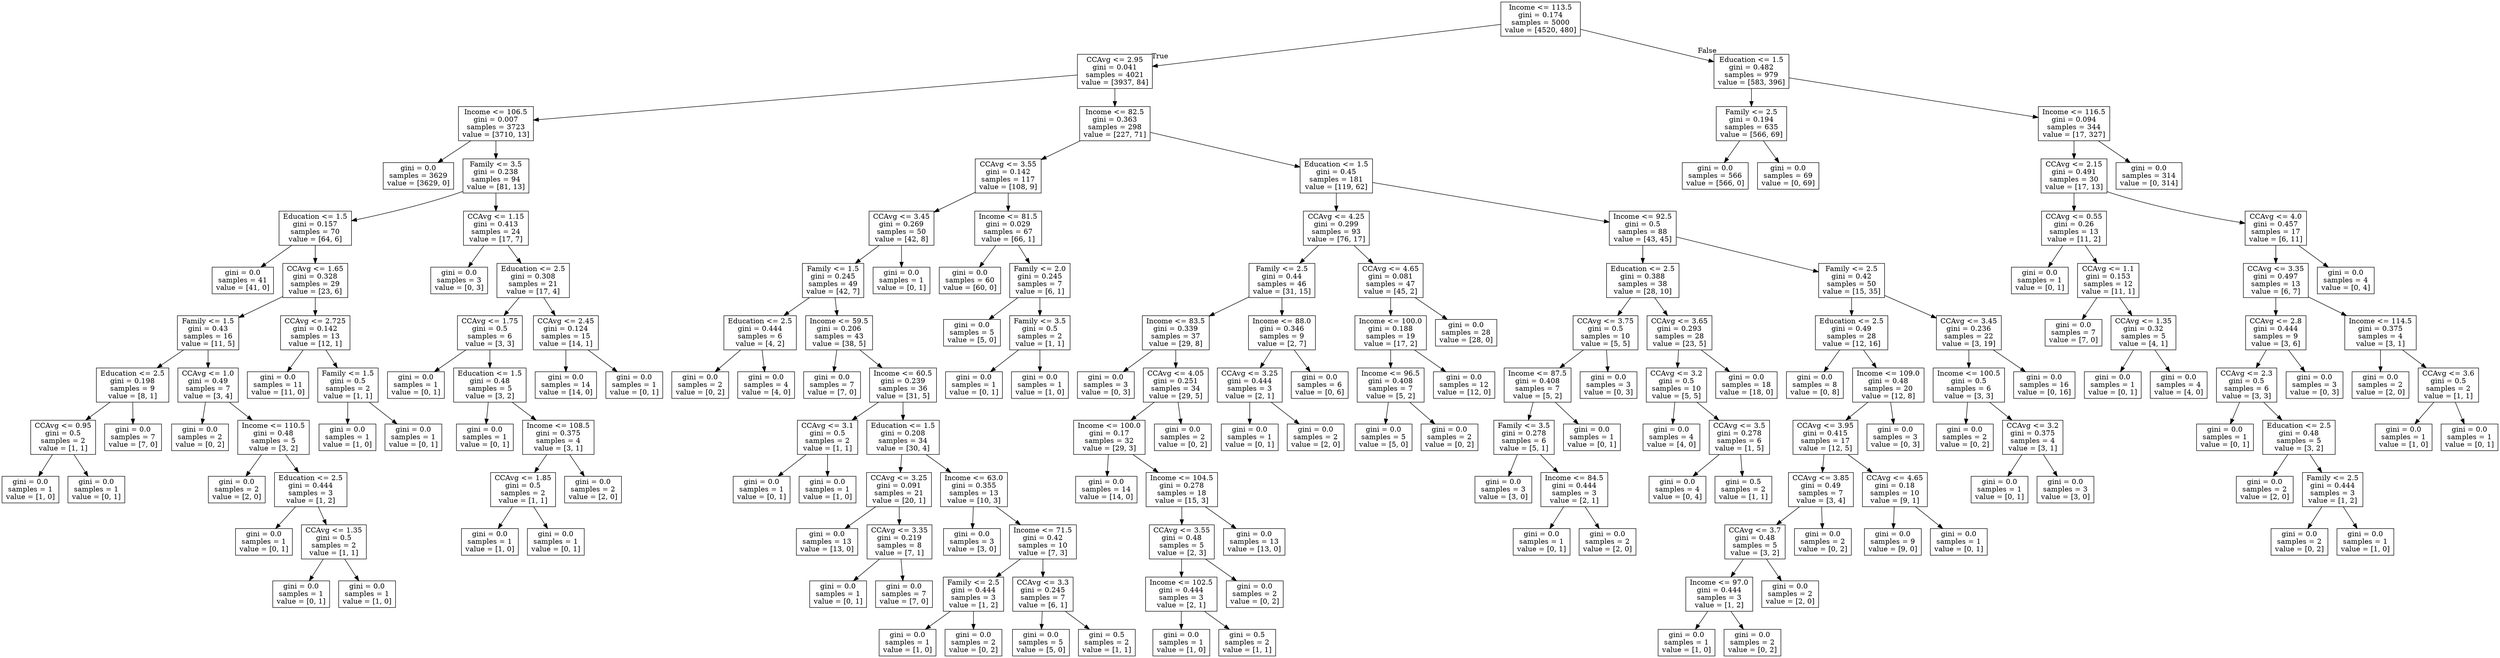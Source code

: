 digraph Tree {
node [shape=box] ;
0 [label="Income <= 113.5\ngini = 0.174\nsamples = 5000\nvalue = [4520, 480]"] ;
1 [label="CCAvg <= 2.95\ngini = 0.041\nsamples = 4021\nvalue = [3937, 84]"] ;
0 -> 1 [labeldistance=2.5, labelangle=45, headlabel="True"] ;
2 [label="Income <= 106.5\ngini = 0.007\nsamples = 3723\nvalue = [3710, 13]"] ;
1 -> 2 ;
3 [label="gini = 0.0\nsamples = 3629\nvalue = [3629, 0]"] ;
2 -> 3 ;
4 [label="Family <= 3.5\ngini = 0.238\nsamples = 94\nvalue = [81, 13]"] ;
2 -> 4 ;
5 [label="Education <= 1.5\ngini = 0.157\nsamples = 70\nvalue = [64, 6]"] ;
4 -> 5 ;
6 [label="gini = 0.0\nsamples = 41\nvalue = [41, 0]"] ;
5 -> 6 ;
7 [label="CCAvg <= 1.65\ngini = 0.328\nsamples = 29\nvalue = [23, 6]"] ;
5 -> 7 ;
8 [label="Family <= 1.5\ngini = 0.43\nsamples = 16\nvalue = [11, 5]"] ;
7 -> 8 ;
9 [label="Education <= 2.5\ngini = 0.198\nsamples = 9\nvalue = [8, 1]"] ;
8 -> 9 ;
10 [label="CCAvg <= 0.95\ngini = 0.5\nsamples = 2\nvalue = [1, 1]"] ;
9 -> 10 ;
11 [label="gini = 0.0\nsamples = 1\nvalue = [1, 0]"] ;
10 -> 11 ;
12 [label="gini = 0.0\nsamples = 1\nvalue = [0, 1]"] ;
10 -> 12 ;
13 [label="gini = 0.0\nsamples = 7\nvalue = [7, 0]"] ;
9 -> 13 ;
14 [label="CCAvg <= 1.0\ngini = 0.49\nsamples = 7\nvalue = [3, 4]"] ;
8 -> 14 ;
15 [label="gini = 0.0\nsamples = 2\nvalue = [0, 2]"] ;
14 -> 15 ;
16 [label="Income <= 110.5\ngini = 0.48\nsamples = 5\nvalue = [3, 2]"] ;
14 -> 16 ;
17 [label="gini = 0.0\nsamples = 2\nvalue = [2, 0]"] ;
16 -> 17 ;
18 [label="Education <= 2.5\ngini = 0.444\nsamples = 3\nvalue = [1, 2]"] ;
16 -> 18 ;
19 [label="gini = 0.0\nsamples = 1\nvalue = [0, 1]"] ;
18 -> 19 ;
20 [label="CCAvg <= 1.35\ngini = 0.5\nsamples = 2\nvalue = [1, 1]"] ;
18 -> 20 ;
21 [label="gini = 0.0\nsamples = 1\nvalue = [0, 1]"] ;
20 -> 21 ;
22 [label="gini = 0.0\nsamples = 1\nvalue = [1, 0]"] ;
20 -> 22 ;
23 [label="CCAvg <= 2.725\ngini = 0.142\nsamples = 13\nvalue = [12, 1]"] ;
7 -> 23 ;
24 [label="gini = 0.0\nsamples = 11\nvalue = [11, 0]"] ;
23 -> 24 ;
25 [label="Family <= 1.5\ngini = 0.5\nsamples = 2\nvalue = [1, 1]"] ;
23 -> 25 ;
26 [label="gini = 0.0\nsamples = 1\nvalue = [1, 0]"] ;
25 -> 26 ;
27 [label="gini = 0.0\nsamples = 1\nvalue = [0, 1]"] ;
25 -> 27 ;
28 [label="CCAvg <= 1.15\ngini = 0.413\nsamples = 24\nvalue = [17, 7]"] ;
4 -> 28 ;
29 [label="gini = 0.0\nsamples = 3\nvalue = [0, 3]"] ;
28 -> 29 ;
30 [label="Education <= 2.5\ngini = 0.308\nsamples = 21\nvalue = [17, 4]"] ;
28 -> 30 ;
31 [label="CCAvg <= 1.75\ngini = 0.5\nsamples = 6\nvalue = [3, 3]"] ;
30 -> 31 ;
32 [label="gini = 0.0\nsamples = 1\nvalue = [0, 1]"] ;
31 -> 32 ;
33 [label="Education <= 1.5\ngini = 0.48\nsamples = 5\nvalue = [3, 2]"] ;
31 -> 33 ;
34 [label="gini = 0.0\nsamples = 1\nvalue = [0, 1]"] ;
33 -> 34 ;
35 [label="Income <= 108.5\ngini = 0.375\nsamples = 4\nvalue = [3, 1]"] ;
33 -> 35 ;
36 [label="CCAvg <= 1.85\ngini = 0.5\nsamples = 2\nvalue = [1, 1]"] ;
35 -> 36 ;
37 [label="gini = 0.0\nsamples = 1\nvalue = [1, 0]"] ;
36 -> 37 ;
38 [label="gini = 0.0\nsamples = 1\nvalue = [0, 1]"] ;
36 -> 38 ;
39 [label="gini = 0.0\nsamples = 2\nvalue = [2, 0]"] ;
35 -> 39 ;
40 [label="CCAvg <= 2.45\ngini = 0.124\nsamples = 15\nvalue = [14, 1]"] ;
30 -> 40 ;
41 [label="gini = 0.0\nsamples = 14\nvalue = [14, 0]"] ;
40 -> 41 ;
42 [label="gini = 0.0\nsamples = 1\nvalue = [0, 1]"] ;
40 -> 42 ;
43 [label="Income <= 82.5\ngini = 0.363\nsamples = 298\nvalue = [227, 71]"] ;
1 -> 43 ;
44 [label="CCAvg <= 3.55\ngini = 0.142\nsamples = 117\nvalue = [108, 9]"] ;
43 -> 44 ;
45 [label="CCAvg <= 3.45\ngini = 0.269\nsamples = 50\nvalue = [42, 8]"] ;
44 -> 45 ;
46 [label="Family <= 1.5\ngini = 0.245\nsamples = 49\nvalue = [42, 7]"] ;
45 -> 46 ;
47 [label="Education <= 2.5\ngini = 0.444\nsamples = 6\nvalue = [4, 2]"] ;
46 -> 47 ;
48 [label="gini = 0.0\nsamples = 2\nvalue = [0, 2]"] ;
47 -> 48 ;
49 [label="gini = 0.0\nsamples = 4\nvalue = [4, 0]"] ;
47 -> 49 ;
50 [label="Income <= 59.5\ngini = 0.206\nsamples = 43\nvalue = [38, 5]"] ;
46 -> 50 ;
51 [label="gini = 0.0\nsamples = 7\nvalue = [7, 0]"] ;
50 -> 51 ;
52 [label="Income <= 60.5\ngini = 0.239\nsamples = 36\nvalue = [31, 5]"] ;
50 -> 52 ;
53 [label="CCAvg <= 3.1\ngini = 0.5\nsamples = 2\nvalue = [1, 1]"] ;
52 -> 53 ;
54 [label="gini = 0.0\nsamples = 1\nvalue = [0, 1]"] ;
53 -> 54 ;
55 [label="gini = 0.0\nsamples = 1\nvalue = [1, 0]"] ;
53 -> 55 ;
56 [label="Education <= 1.5\ngini = 0.208\nsamples = 34\nvalue = [30, 4]"] ;
52 -> 56 ;
57 [label="CCAvg <= 3.25\ngini = 0.091\nsamples = 21\nvalue = [20, 1]"] ;
56 -> 57 ;
58 [label="gini = 0.0\nsamples = 13\nvalue = [13, 0]"] ;
57 -> 58 ;
59 [label="CCAvg <= 3.35\ngini = 0.219\nsamples = 8\nvalue = [7, 1]"] ;
57 -> 59 ;
60 [label="gini = 0.0\nsamples = 1\nvalue = [0, 1]"] ;
59 -> 60 ;
61 [label="gini = 0.0\nsamples = 7\nvalue = [7, 0]"] ;
59 -> 61 ;
62 [label="Income <= 63.0\ngini = 0.355\nsamples = 13\nvalue = [10, 3]"] ;
56 -> 62 ;
63 [label="gini = 0.0\nsamples = 3\nvalue = [3, 0]"] ;
62 -> 63 ;
64 [label="Income <= 71.5\ngini = 0.42\nsamples = 10\nvalue = [7, 3]"] ;
62 -> 64 ;
65 [label="Family <= 2.5\ngini = 0.444\nsamples = 3\nvalue = [1, 2]"] ;
64 -> 65 ;
66 [label="gini = 0.0\nsamples = 1\nvalue = [1, 0]"] ;
65 -> 66 ;
67 [label="gini = 0.0\nsamples = 2\nvalue = [0, 2]"] ;
65 -> 67 ;
68 [label="CCAvg <= 3.3\ngini = 0.245\nsamples = 7\nvalue = [6, 1]"] ;
64 -> 68 ;
69 [label="gini = 0.0\nsamples = 5\nvalue = [5, 0]"] ;
68 -> 69 ;
70 [label="gini = 0.5\nsamples = 2\nvalue = [1, 1]"] ;
68 -> 70 ;
71 [label="gini = 0.0\nsamples = 1\nvalue = [0, 1]"] ;
45 -> 71 ;
72 [label="Income <= 81.5\ngini = 0.029\nsamples = 67\nvalue = [66, 1]"] ;
44 -> 72 ;
73 [label="gini = 0.0\nsamples = 60\nvalue = [60, 0]"] ;
72 -> 73 ;
74 [label="Family <= 2.0\ngini = 0.245\nsamples = 7\nvalue = [6, 1]"] ;
72 -> 74 ;
75 [label="gini = 0.0\nsamples = 5\nvalue = [5, 0]"] ;
74 -> 75 ;
76 [label="Family <= 3.5\ngini = 0.5\nsamples = 2\nvalue = [1, 1]"] ;
74 -> 76 ;
77 [label="gini = 0.0\nsamples = 1\nvalue = [0, 1]"] ;
76 -> 77 ;
78 [label="gini = 0.0\nsamples = 1\nvalue = [1, 0]"] ;
76 -> 78 ;
79 [label="Education <= 1.5\ngini = 0.45\nsamples = 181\nvalue = [119, 62]"] ;
43 -> 79 ;
80 [label="CCAvg <= 4.25\ngini = 0.299\nsamples = 93\nvalue = [76, 17]"] ;
79 -> 80 ;
81 [label="Family <= 2.5\ngini = 0.44\nsamples = 46\nvalue = [31, 15]"] ;
80 -> 81 ;
82 [label="Income <= 83.5\ngini = 0.339\nsamples = 37\nvalue = [29, 8]"] ;
81 -> 82 ;
83 [label="gini = 0.0\nsamples = 3\nvalue = [0, 3]"] ;
82 -> 83 ;
84 [label="CCAvg <= 4.05\ngini = 0.251\nsamples = 34\nvalue = [29, 5]"] ;
82 -> 84 ;
85 [label="Income <= 100.0\ngini = 0.17\nsamples = 32\nvalue = [29, 3]"] ;
84 -> 85 ;
86 [label="gini = 0.0\nsamples = 14\nvalue = [14, 0]"] ;
85 -> 86 ;
87 [label="Income <= 104.5\ngini = 0.278\nsamples = 18\nvalue = [15, 3]"] ;
85 -> 87 ;
88 [label="CCAvg <= 3.55\ngini = 0.48\nsamples = 5\nvalue = [2, 3]"] ;
87 -> 88 ;
89 [label="Income <= 102.5\ngini = 0.444\nsamples = 3\nvalue = [2, 1]"] ;
88 -> 89 ;
90 [label="gini = 0.0\nsamples = 1\nvalue = [1, 0]"] ;
89 -> 90 ;
91 [label="gini = 0.5\nsamples = 2\nvalue = [1, 1]"] ;
89 -> 91 ;
92 [label="gini = 0.0\nsamples = 2\nvalue = [0, 2]"] ;
88 -> 92 ;
93 [label="gini = 0.0\nsamples = 13\nvalue = [13, 0]"] ;
87 -> 93 ;
94 [label="gini = 0.0\nsamples = 2\nvalue = [0, 2]"] ;
84 -> 94 ;
95 [label="Income <= 88.0\ngini = 0.346\nsamples = 9\nvalue = [2, 7]"] ;
81 -> 95 ;
96 [label="CCAvg <= 3.25\ngini = 0.444\nsamples = 3\nvalue = [2, 1]"] ;
95 -> 96 ;
97 [label="gini = 0.0\nsamples = 1\nvalue = [0, 1]"] ;
96 -> 97 ;
98 [label="gini = 0.0\nsamples = 2\nvalue = [2, 0]"] ;
96 -> 98 ;
99 [label="gini = 0.0\nsamples = 6\nvalue = [0, 6]"] ;
95 -> 99 ;
100 [label="CCAvg <= 4.65\ngini = 0.081\nsamples = 47\nvalue = [45, 2]"] ;
80 -> 100 ;
101 [label="Income <= 100.0\ngini = 0.188\nsamples = 19\nvalue = [17, 2]"] ;
100 -> 101 ;
102 [label="Income <= 96.5\ngini = 0.408\nsamples = 7\nvalue = [5, 2]"] ;
101 -> 102 ;
103 [label="gini = 0.0\nsamples = 5\nvalue = [5, 0]"] ;
102 -> 103 ;
104 [label="gini = 0.0\nsamples = 2\nvalue = [0, 2]"] ;
102 -> 104 ;
105 [label="gini = 0.0\nsamples = 12\nvalue = [12, 0]"] ;
101 -> 105 ;
106 [label="gini = 0.0\nsamples = 28\nvalue = [28, 0]"] ;
100 -> 106 ;
107 [label="Income <= 92.5\ngini = 0.5\nsamples = 88\nvalue = [43, 45]"] ;
79 -> 107 ;
108 [label="Education <= 2.5\ngini = 0.388\nsamples = 38\nvalue = [28, 10]"] ;
107 -> 108 ;
109 [label="CCAvg <= 3.75\ngini = 0.5\nsamples = 10\nvalue = [5, 5]"] ;
108 -> 109 ;
110 [label="Income <= 87.5\ngini = 0.408\nsamples = 7\nvalue = [5, 2]"] ;
109 -> 110 ;
111 [label="Family <= 3.5\ngini = 0.278\nsamples = 6\nvalue = [5, 1]"] ;
110 -> 111 ;
112 [label="gini = 0.0\nsamples = 3\nvalue = [3, 0]"] ;
111 -> 112 ;
113 [label="Income <= 84.5\ngini = 0.444\nsamples = 3\nvalue = [2, 1]"] ;
111 -> 113 ;
114 [label="gini = 0.0\nsamples = 1\nvalue = [0, 1]"] ;
113 -> 114 ;
115 [label="gini = 0.0\nsamples = 2\nvalue = [2, 0]"] ;
113 -> 115 ;
116 [label="gini = 0.0\nsamples = 1\nvalue = [0, 1]"] ;
110 -> 116 ;
117 [label="gini = 0.0\nsamples = 3\nvalue = [0, 3]"] ;
109 -> 117 ;
118 [label="CCAvg <= 3.65\ngini = 0.293\nsamples = 28\nvalue = [23, 5]"] ;
108 -> 118 ;
119 [label="CCAvg <= 3.2\ngini = 0.5\nsamples = 10\nvalue = [5, 5]"] ;
118 -> 119 ;
120 [label="gini = 0.0\nsamples = 4\nvalue = [4, 0]"] ;
119 -> 120 ;
121 [label="CCAvg <= 3.5\ngini = 0.278\nsamples = 6\nvalue = [1, 5]"] ;
119 -> 121 ;
122 [label="gini = 0.0\nsamples = 4\nvalue = [0, 4]"] ;
121 -> 122 ;
123 [label="gini = 0.5\nsamples = 2\nvalue = [1, 1]"] ;
121 -> 123 ;
124 [label="gini = 0.0\nsamples = 18\nvalue = [18, 0]"] ;
118 -> 124 ;
125 [label="Family <= 2.5\ngini = 0.42\nsamples = 50\nvalue = [15, 35]"] ;
107 -> 125 ;
126 [label="Education <= 2.5\ngini = 0.49\nsamples = 28\nvalue = [12, 16]"] ;
125 -> 126 ;
127 [label="gini = 0.0\nsamples = 8\nvalue = [0, 8]"] ;
126 -> 127 ;
128 [label="Income <= 109.0\ngini = 0.48\nsamples = 20\nvalue = [12, 8]"] ;
126 -> 128 ;
129 [label="CCAvg <= 3.95\ngini = 0.415\nsamples = 17\nvalue = [12, 5]"] ;
128 -> 129 ;
130 [label="CCAvg <= 3.85\ngini = 0.49\nsamples = 7\nvalue = [3, 4]"] ;
129 -> 130 ;
131 [label="CCAvg <= 3.7\ngini = 0.48\nsamples = 5\nvalue = [3, 2]"] ;
130 -> 131 ;
132 [label="Income <= 97.0\ngini = 0.444\nsamples = 3\nvalue = [1, 2]"] ;
131 -> 132 ;
133 [label="gini = 0.0\nsamples = 1\nvalue = [1, 0]"] ;
132 -> 133 ;
134 [label="gini = 0.0\nsamples = 2\nvalue = [0, 2]"] ;
132 -> 134 ;
135 [label="gini = 0.0\nsamples = 2\nvalue = [2, 0]"] ;
131 -> 135 ;
136 [label="gini = 0.0\nsamples = 2\nvalue = [0, 2]"] ;
130 -> 136 ;
137 [label="CCAvg <= 4.65\ngini = 0.18\nsamples = 10\nvalue = [9, 1]"] ;
129 -> 137 ;
138 [label="gini = 0.0\nsamples = 9\nvalue = [9, 0]"] ;
137 -> 138 ;
139 [label="gini = 0.0\nsamples = 1\nvalue = [0, 1]"] ;
137 -> 139 ;
140 [label="gini = 0.0\nsamples = 3\nvalue = [0, 3]"] ;
128 -> 140 ;
141 [label="CCAvg <= 3.45\ngini = 0.236\nsamples = 22\nvalue = [3, 19]"] ;
125 -> 141 ;
142 [label="Income <= 100.5\ngini = 0.5\nsamples = 6\nvalue = [3, 3]"] ;
141 -> 142 ;
143 [label="gini = 0.0\nsamples = 2\nvalue = [0, 2]"] ;
142 -> 143 ;
144 [label="CCAvg <= 3.2\ngini = 0.375\nsamples = 4\nvalue = [3, 1]"] ;
142 -> 144 ;
145 [label="gini = 0.0\nsamples = 1\nvalue = [0, 1]"] ;
144 -> 145 ;
146 [label="gini = 0.0\nsamples = 3\nvalue = [3, 0]"] ;
144 -> 146 ;
147 [label="gini = 0.0\nsamples = 16\nvalue = [0, 16]"] ;
141 -> 147 ;
148 [label="Education <= 1.5\ngini = 0.482\nsamples = 979\nvalue = [583, 396]"] ;
0 -> 148 [labeldistance=2.5, labelangle=-45, headlabel="False"] ;
149 [label="Family <= 2.5\ngini = 0.194\nsamples = 635\nvalue = [566, 69]"] ;
148 -> 149 ;
150 [label="gini = 0.0\nsamples = 566\nvalue = [566, 0]"] ;
149 -> 150 ;
151 [label="gini = 0.0\nsamples = 69\nvalue = [0, 69]"] ;
149 -> 151 ;
152 [label="Income <= 116.5\ngini = 0.094\nsamples = 344\nvalue = [17, 327]"] ;
148 -> 152 ;
153 [label="CCAvg <= 2.15\ngini = 0.491\nsamples = 30\nvalue = [17, 13]"] ;
152 -> 153 ;
154 [label="CCAvg <= 0.55\ngini = 0.26\nsamples = 13\nvalue = [11, 2]"] ;
153 -> 154 ;
155 [label="gini = 0.0\nsamples = 1\nvalue = [0, 1]"] ;
154 -> 155 ;
156 [label="CCAvg <= 1.1\ngini = 0.153\nsamples = 12\nvalue = [11, 1]"] ;
154 -> 156 ;
157 [label="gini = 0.0\nsamples = 7\nvalue = [7, 0]"] ;
156 -> 157 ;
158 [label="CCAvg <= 1.35\ngini = 0.32\nsamples = 5\nvalue = [4, 1]"] ;
156 -> 158 ;
159 [label="gini = 0.0\nsamples = 1\nvalue = [0, 1]"] ;
158 -> 159 ;
160 [label="gini = 0.0\nsamples = 4\nvalue = [4, 0]"] ;
158 -> 160 ;
161 [label="CCAvg <= 4.0\ngini = 0.457\nsamples = 17\nvalue = [6, 11]"] ;
153 -> 161 ;
162 [label="CCAvg <= 3.35\ngini = 0.497\nsamples = 13\nvalue = [6, 7]"] ;
161 -> 162 ;
163 [label="CCAvg <= 2.8\ngini = 0.444\nsamples = 9\nvalue = [3, 6]"] ;
162 -> 163 ;
164 [label="CCAvg <= 2.3\ngini = 0.5\nsamples = 6\nvalue = [3, 3]"] ;
163 -> 164 ;
165 [label="gini = 0.0\nsamples = 1\nvalue = [0, 1]"] ;
164 -> 165 ;
166 [label="Education <= 2.5\ngini = 0.48\nsamples = 5\nvalue = [3, 2]"] ;
164 -> 166 ;
167 [label="gini = 0.0\nsamples = 2\nvalue = [2, 0]"] ;
166 -> 167 ;
168 [label="Family <= 2.5\ngini = 0.444\nsamples = 3\nvalue = [1, 2]"] ;
166 -> 168 ;
169 [label="gini = 0.0\nsamples = 2\nvalue = [0, 2]"] ;
168 -> 169 ;
170 [label="gini = 0.0\nsamples = 1\nvalue = [1, 0]"] ;
168 -> 170 ;
171 [label="gini = 0.0\nsamples = 3\nvalue = [0, 3]"] ;
163 -> 171 ;
172 [label="Income <= 114.5\ngini = 0.375\nsamples = 4\nvalue = [3, 1]"] ;
162 -> 172 ;
173 [label="gini = 0.0\nsamples = 2\nvalue = [2, 0]"] ;
172 -> 173 ;
174 [label="CCAvg <= 3.6\ngini = 0.5\nsamples = 2\nvalue = [1, 1]"] ;
172 -> 174 ;
175 [label="gini = 0.0\nsamples = 1\nvalue = [1, 0]"] ;
174 -> 175 ;
176 [label="gini = 0.0\nsamples = 1\nvalue = [0, 1]"] ;
174 -> 176 ;
177 [label="gini = 0.0\nsamples = 4\nvalue = [0, 4]"] ;
161 -> 177 ;
178 [label="gini = 0.0\nsamples = 314\nvalue = [0, 314]"] ;
152 -> 178 ;
}